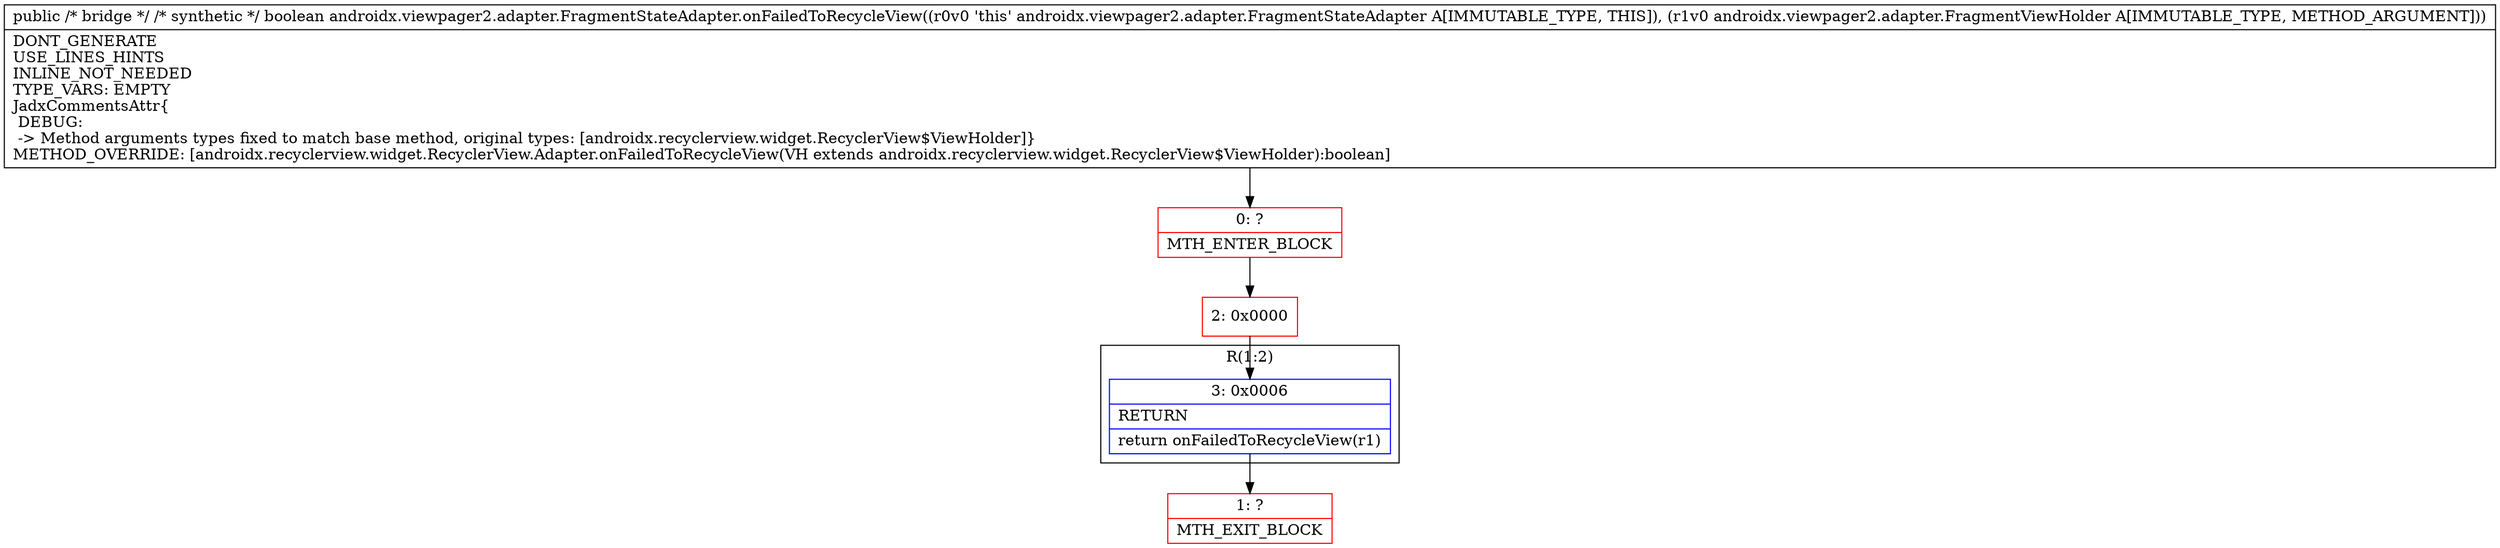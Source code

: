 digraph "CFG forandroidx.viewpager2.adapter.FragmentStateAdapter.onFailedToRecycleView(Landroidx\/recyclerview\/widget\/RecyclerView$ViewHolder;)Z" {
subgraph cluster_Region_234448690 {
label = "R(1:2)";
node [shape=record,color=blue];
Node_3 [shape=record,label="{3\:\ 0x0006|RETURN\l|return onFailedToRecycleView(r1)\l}"];
}
Node_0 [shape=record,color=red,label="{0\:\ ?|MTH_ENTER_BLOCK\l}"];
Node_2 [shape=record,color=red,label="{2\:\ 0x0000}"];
Node_1 [shape=record,color=red,label="{1\:\ ?|MTH_EXIT_BLOCK\l}"];
MethodNode[shape=record,label="{public \/* bridge *\/ \/* synthetic *\/ boolean androidx.viewpager2.adapter.FragmentStateAdapter.onFailedToRecycleView((r0v0 'this' androidx.viewpager2.adapter.FragmentStateAdapter A[IMMUTABLE_TYPE, THIS]), (r1v0 androidx.viewpager2.adapter.FragmentViewHolder A[IMMUTABLE_TYPE, METHOD_ARGUMENT]))  | DONT_GENERATE\lUSE_LINES_HINTS\lINLINE_NOT_NEEDED\lTYPE_VARS: EMPTY\lJadxCommentsAttr\{\l DEBUG: \l \-\> Method arguments types fixed to match base method, original types: [androidx.recyclerview.widget.RecyclerView$ViewHolder]\}\lMETHOD_OVERRIDE: [androidx.recyclerview.widget.RecyclerView.Adapter.onFailedToRecycleView(VH extends androidx.recyclerview.widget.RecyclerView$ViewHolder):boolean]\l}"];
MethodNode -> Node_0;Node_3 -> Node_1;
Node_0 -> Node_2;
Node_2 -> Node_3;
}

